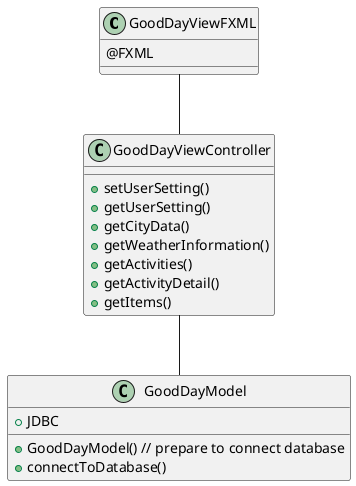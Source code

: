 @startuml

class GoodDayViewFXML{
    @FXML
}

class GoodDayViewController{
    +setUserSetting()
    +getUserSetting()
    +getCityData()
    +getWeatherInformation()
    +getActivities()
    +getActivityDetail()
    +getItems()
}
class GoodDayModel{
    +JDBC
    +GoodDayModel() // prepare to connect database
    +connectToDatabase()
}
GoodDayViewFXML -- GoodDayViewController
GoodDayViewController -- GoodDayModel

@enduml